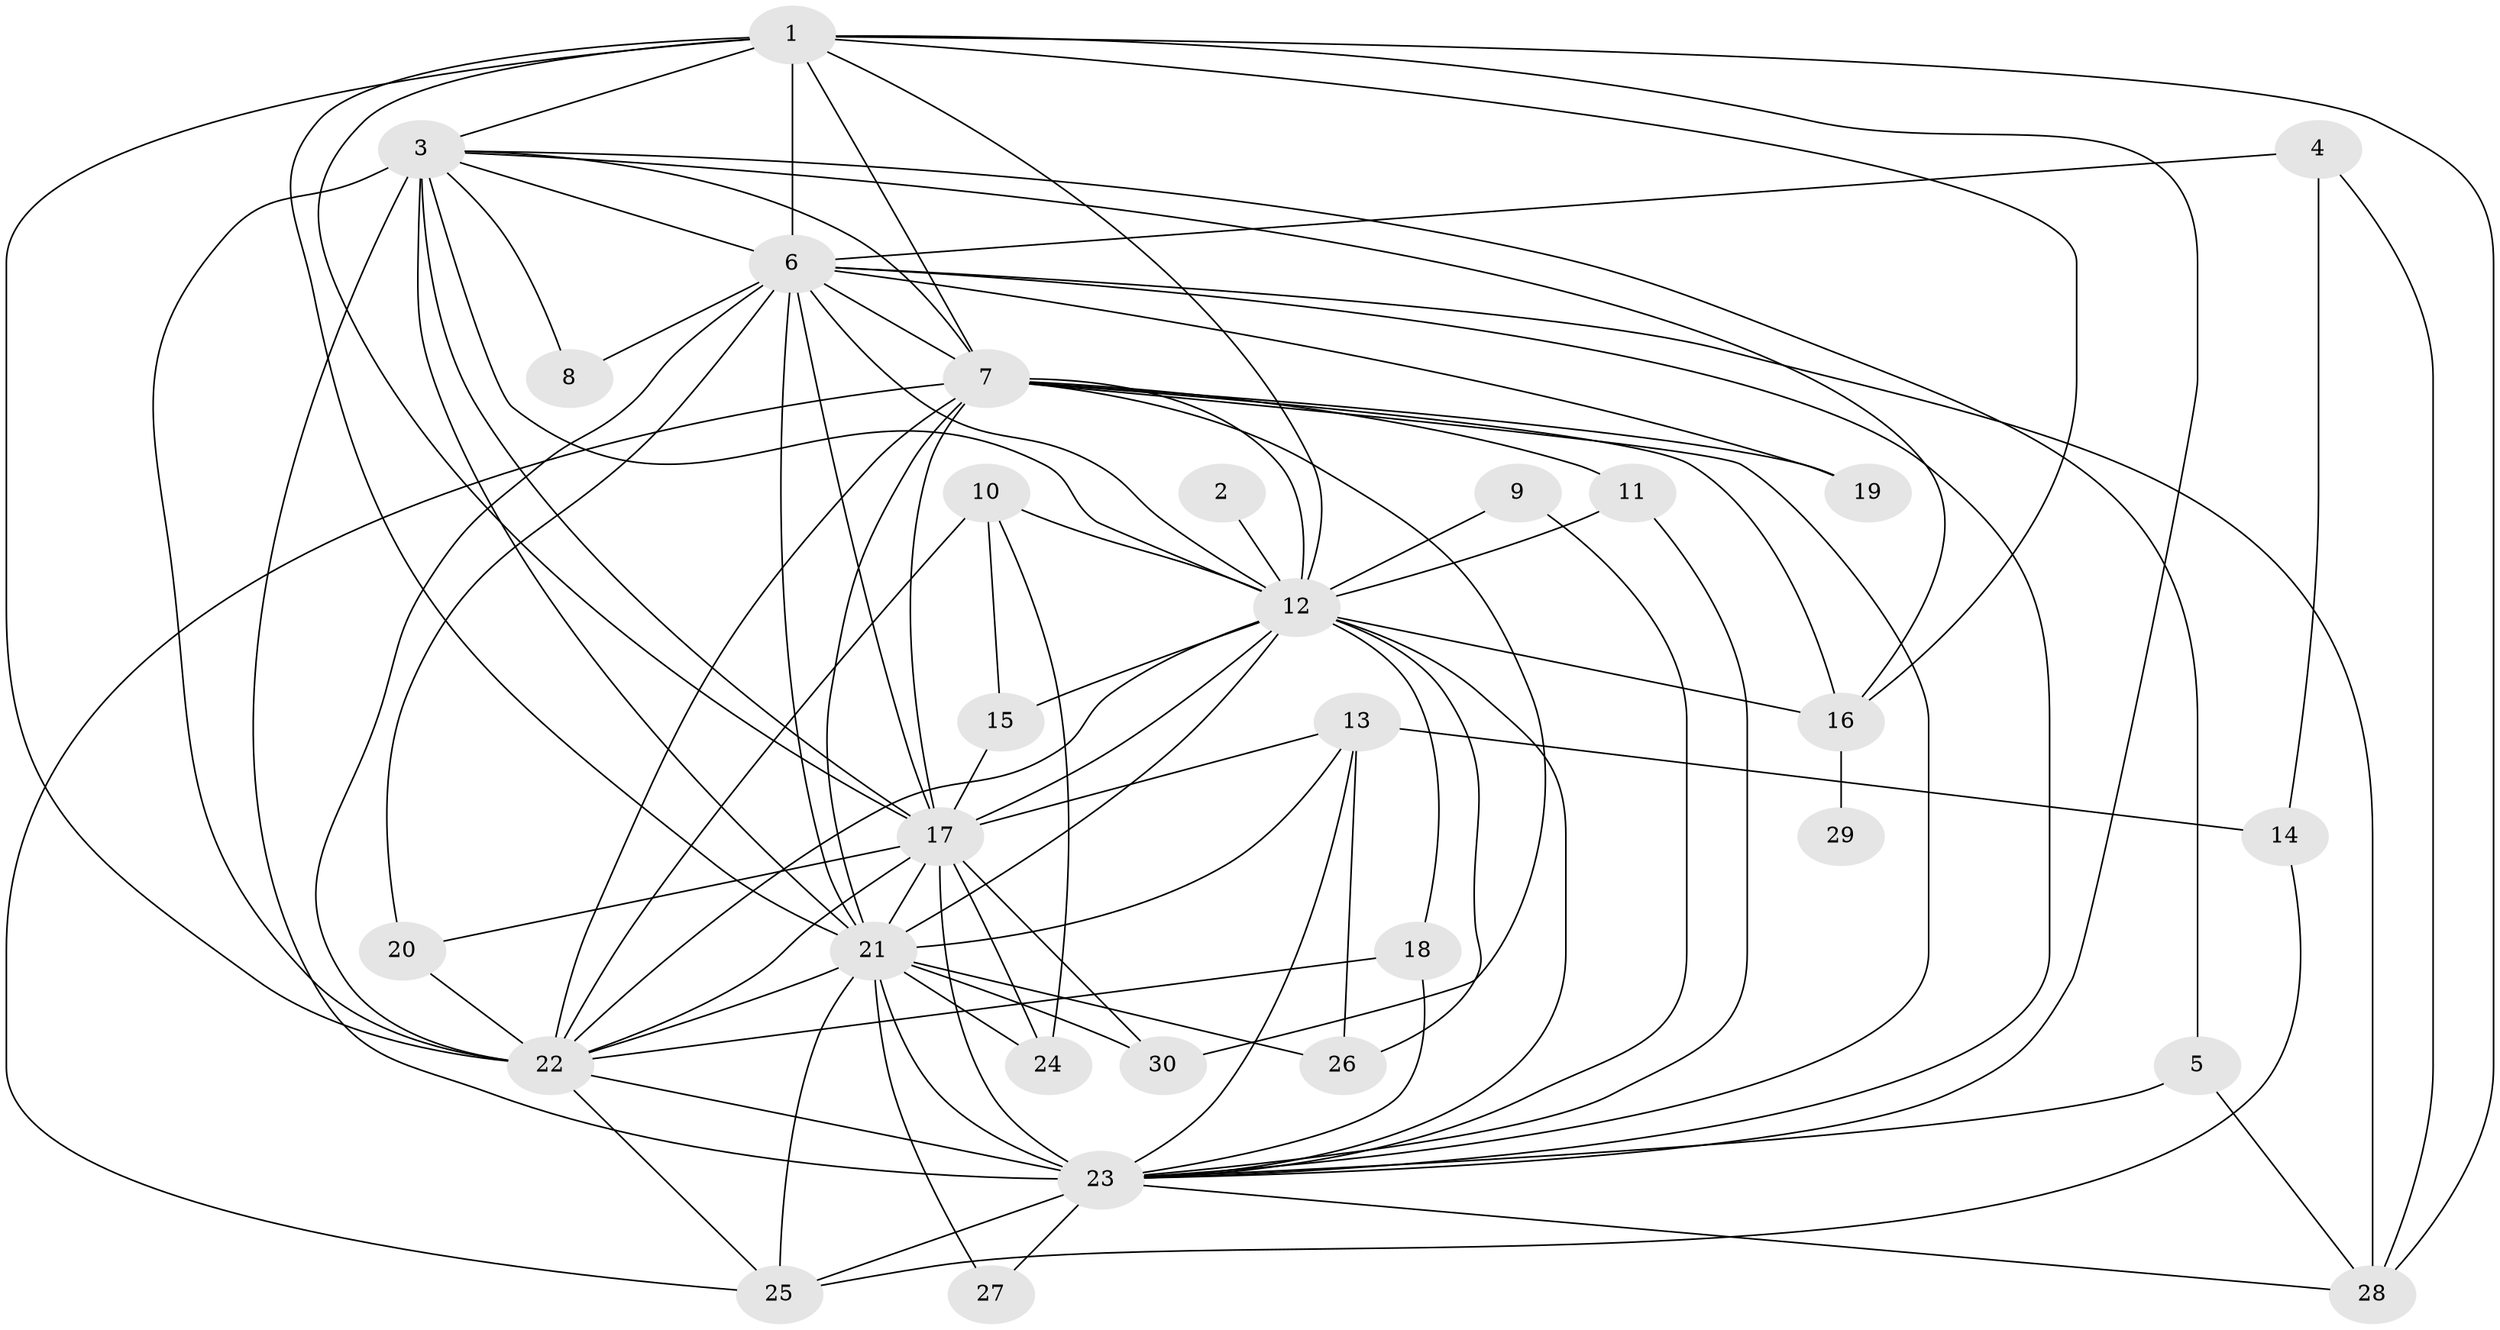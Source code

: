 // original degree distribution, {14: 0.03333333333333333, 16: 0.03333333333333333, 11: 0.016666666666666666, 17: 0.03333333333333333, 20: 0.03333333333333333, 18: 0.016666666666666666, 2: 0.55, 5: 0.05, 4: 0.06666666666666667, 3: 0.16666666666666666}
// Generated by graph-tools (version 1.1) at 2025/01/03/09/25 03:01:29]
// undirected, 30 vertices, 91 edges
graph export_dot {
graph [start="1"]
  node [color=gray90,style=filled];
  1;
  2;
  3;
  4;
  5;
  6;
  7;
  8;
  9;
  10;
  11;
  12;
  13;
  14;
  15;
  16;
  17;
  18;
  19;
  20;
  21;
  22;
  23;
  24;
  25;
  26;
  27;
  28;
  29;
  30;
  1 -- 3 [weight=1.0];
  1 -- 6 [weight=2.0];
  1 -- 7 [weight=1.0];
  1 -- 12 [weight=1.0];
  1 -- 16 [weight=2.0];
  1 -- 17 [weight=1.0];
  1 -- 21 [weight=2.0];
  1 -- 22 [weight=2.0];
  1 -- 23 [weight=1.0];
  1 -- 28 [weight=1.0];
  2 -- 12 [weight=1.0];
  3 -- 5 [weight=1.0];
  3 -- 6 [weight=2.0];
  3 -- 7 [weight=1.0];
  3 -- 8 [weight=1.0];
  3 -- 12 [weight=1.0];
  3 -- 16 [weight=1.0];
  3 -- 17 [weight=1.0];
  3 -- 21 [weight=2.0];
  3 -- 22 [weight=3.0];
  3 -- 23 [weight=3.0];
  4 -- 6 [weight=1.0];
  4 -- 14 [weight=1.0];
  4 -- 28 [weight=1.0];
  5 -- 23 [weight=1.0];
  5 -- 28 [weight=1.0];
  6 -- 7 [weight=1.0];
  6 -- 8 [weight=1.0];
  6 -- 12 [weight=1.0];
  6 -- 17 [weight=1.0];
  6 -- 19 [weight=1.0];
  6 -- 20 [weight=1.0];
  6 -- 21 [weight=1.0];
  6 -- 22 [weight=2.0];
  6 -- 23 [weight=1.0];
  6 -- 28 [weight=1.0];
  7 -- 11 [weight=1.0];
  7 -- 12 [weight=1.0];
  7 -- 16 [weight=1.0];
  7 -- 17 [weight=2.0];
  7 -- 19 [weight=1.0];
  7 -- 21 [weight=2.0];
  7 -- 22 [weight=3.0];
  7 -- 23 [weight=1.0];
  7 -- 25 [weight=1.0];
  7 -- 30 [weight=1.0];
  9 -- 12 [weight=1.0];
  9 -- 23 [weight=1.0];
  10 -- 12 [weight=1.0];
  10 -- 15 [weight=1.0];
  10 -- 22 [weight=1.0];
  10 -- 24 [weight=1.0];
  11 -- 12 [weight=1.0];
  11 -- 23 [weight=1.0];
  12 -- 15 [weight=1.0];
  12 -- 16 [weight=1.0];
  12 -- 17 [weight=2.0];
  12 -- 18 [weight=1.0];
  12 -- 21 [weight=1.0];
  12 -- 22 [weight=2.0];
  12 -- 23 [weight=1.0];
  12 -- 26 [weight=1.0];
  13 -- 14 [weight=1.0];
  13 -- 17 [weight=1.0];
  13 -- 21 [weight=1.0];
  13 -- 23 [weight=1.0];
  13 -- 26 [weight=1.0];
  14 -- 25 [weight=1.0];
  15 -- 17 [weight=1.0];
  16 -- 29 [weight=2.0];
  17 -- 20 [weight=1.0];
  17 -- 21 [weight=1.0];
  17 -- 22 [weight=2.0];
  17 -- 23 [weight=1.0];
  17 -- 24 [weight=1.0];
  17 -- 30 [weight=1.0];
  18 -- 22 [weight=1.0];
  18 -- 23 [weight=1.0];
  20 -- 22 [weight=1.0];
  21 -- 22 [weight=2.0];
  21 -- 23 [weight=1.0];
  21 -- 24 [weight=1.0];
  21 -- 25 [weight=1.0];
  21 -- 26 [weight=1.0];
  21 -- 27 [weight=1.0];
  21 -- 30 [weight=1.0];
  22 -- 23 [weight=3.0];
  22 -- 25 [weight=1.0];
  23 -- 25 [weight=1.0];
  23 -- 27 [weight=1.0];
  23 -- 28 [weight=1.0];
}
